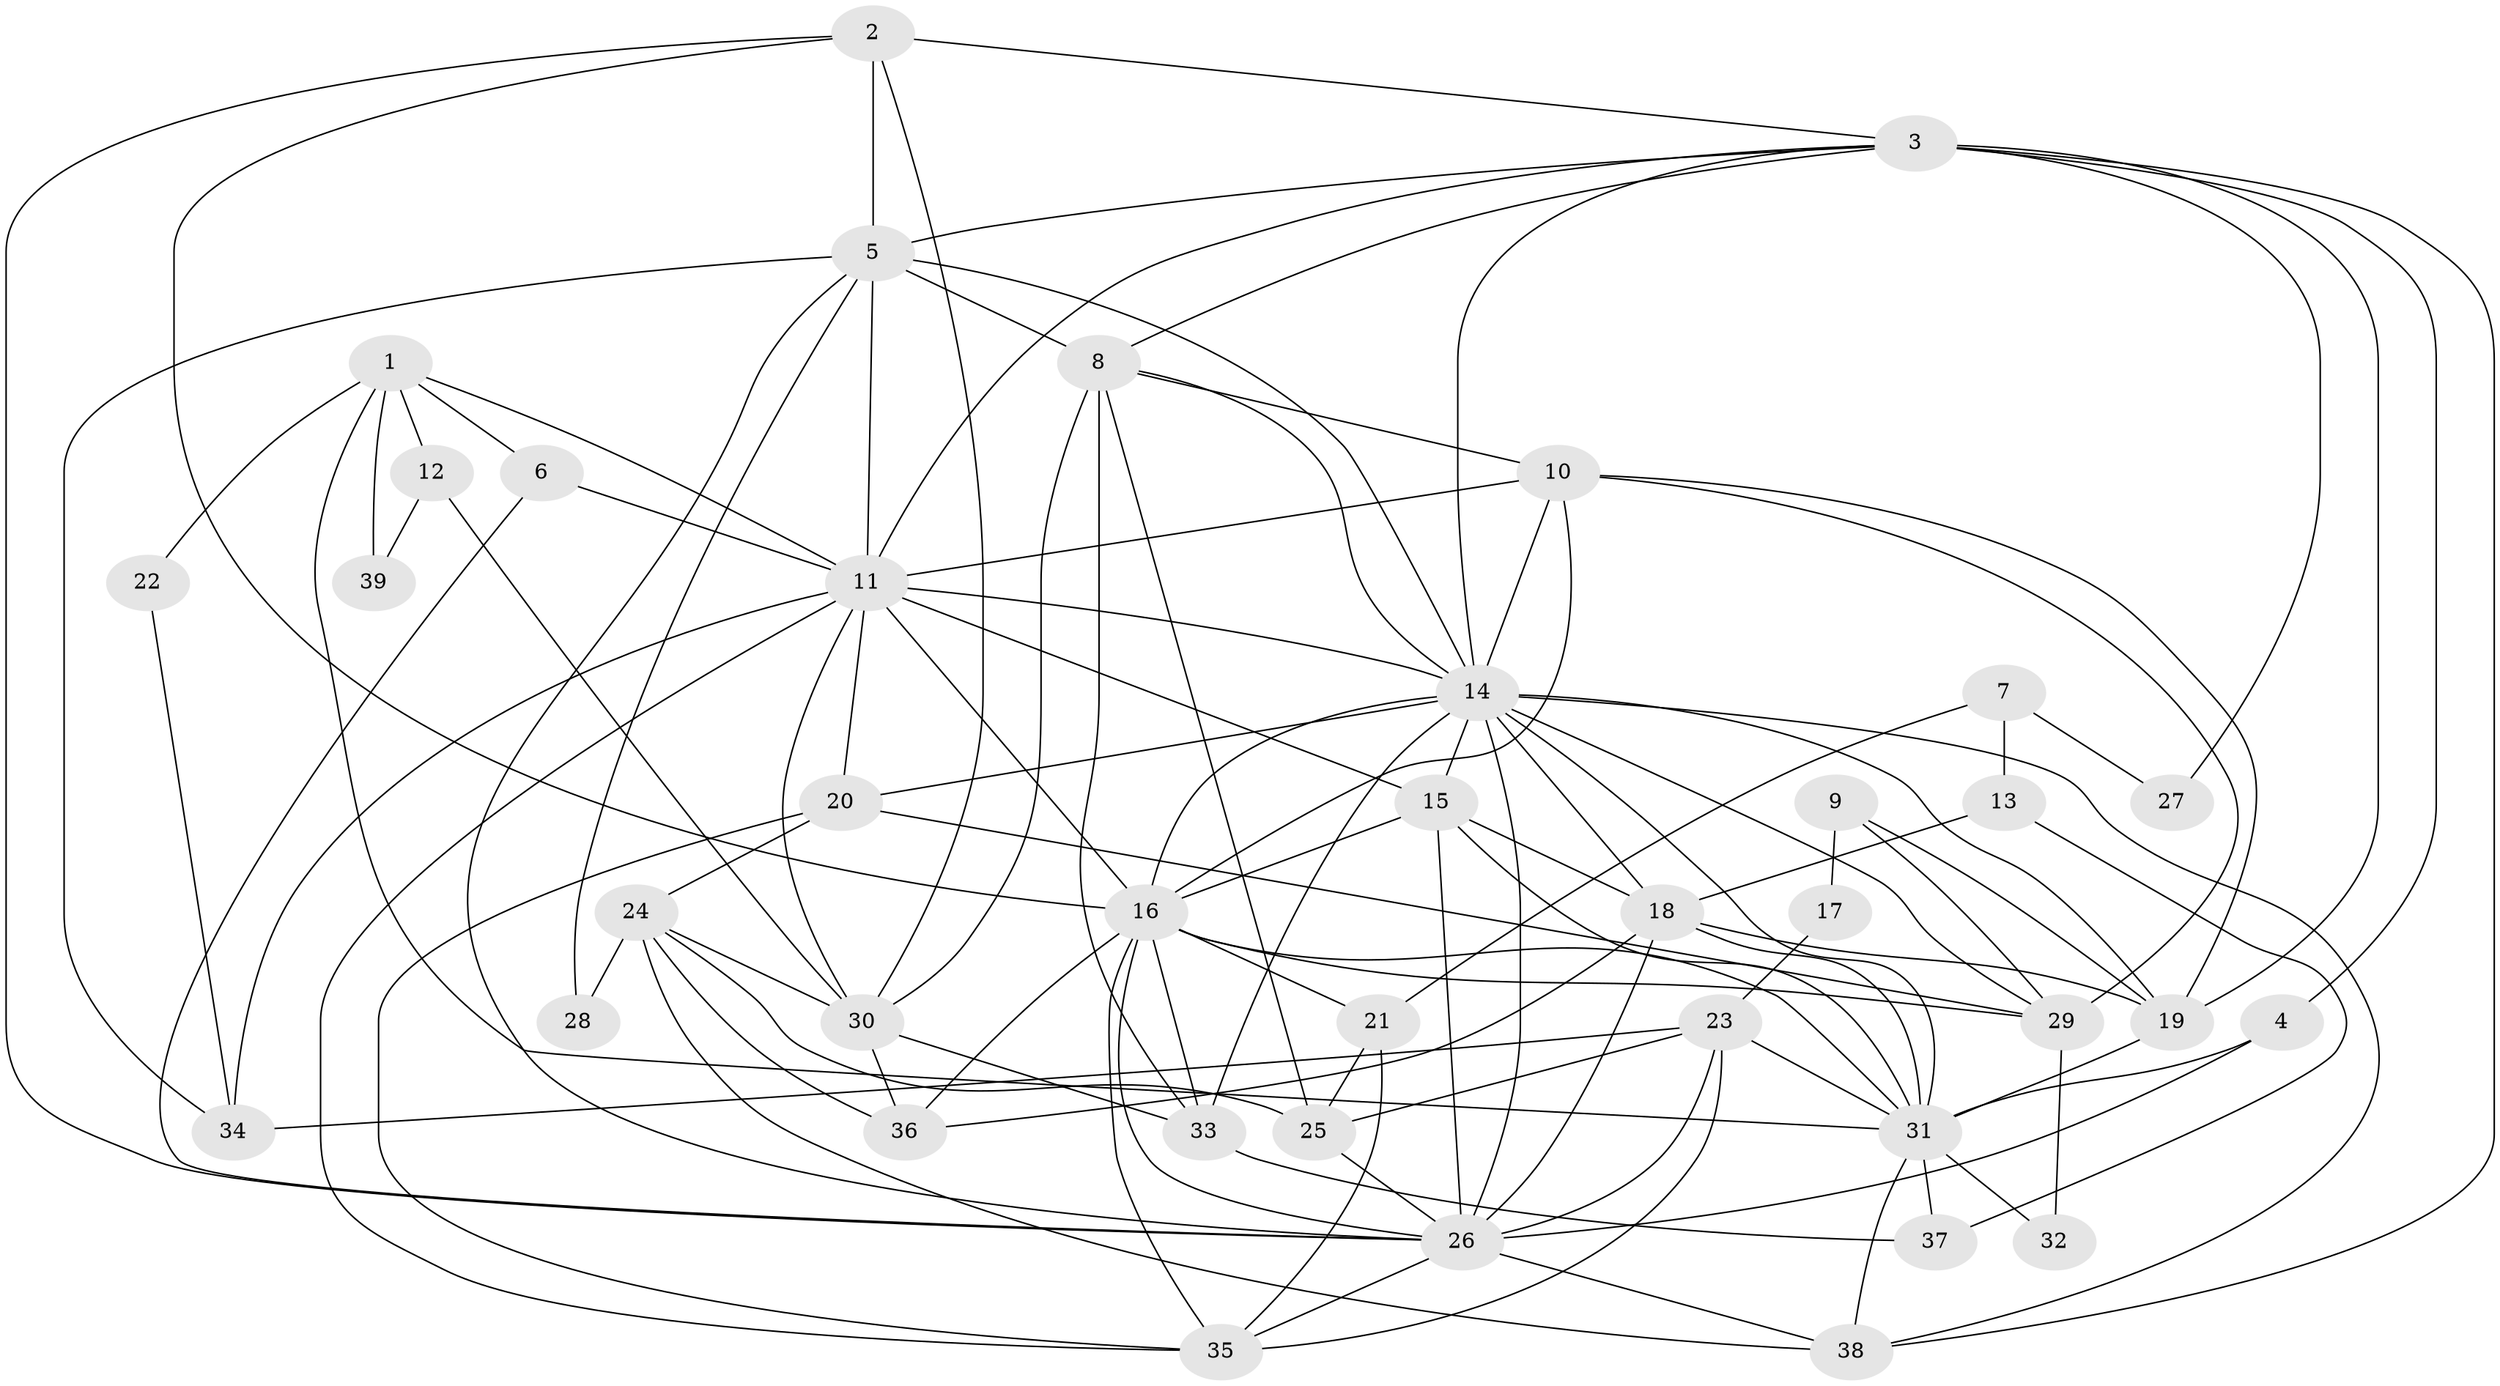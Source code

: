 // original degree distribution, {6: 0.05154639175257732, 2: 0.1134020618556701, 4: 0.3402061855670103, 3: 0.25773195876288657, 5: 0.1958762886597938, 8: 0.020618556701030927, 11: 0.010309278350515464, 7: 0.010309278350515464}
// Generated by graph-tools (version 1.1) at 2025/50/03/04/25 22:50:46]
// undirected, 39 vertices, 109 edges
graph export_dot {
  node [color=gray90,style=filled];
  1;
  2;
  3;
  4;
  5;
  6;
  7;
  8;
  9;
  10;
  11;
  12;
  13;
  14;
  15;
  16;
  17;
  18;
  19;
  20;
  21;
  22;
  23;
  24;
  25;
  26;
  27;
  28;
  29;
  30;
  31;
  32;
  33;
  34;
  35;
  36;
  37;
  38;
  39;
  1 -- 6 [weight=1.0];
  1 -- 11 [weight=1.0];
  1 -- 12 [weight=1.0];
  1 -- 22 [weight=1.0];
  1 -- 31 [weight=1.0];
  1 -- 39 [weight=1.0];
  2 -- 3 [weight=1.0];
  2 -- 5 [weight=1.0];
  2 -- 16 [weight=1.0];
  2 -- 26 [weight=1.0];
  2 -- 30 [weight=1.0];
  3 -- 4 [weight=1.0];
  3 -- 5 [weight=1.0];
  3 -- 8 [weight=1.0];
  3 -- 11 [weight=1.0];
  3 -- 14 [weight=1.0];
  3 -- 19 [weight=2.0];
  3 -- 27 [weight=1.0];
  3 -- 38 [weight=1.0];
  4 -- 26 [weight=1.0];
  4 -- 31 [weight=1.0];
  5 -- 8 [weight=3.0];
  5 -- 11 [weight=1.0];
  5 -- 14 [weight=1.0];
  5 -- 26 [weight=1.0];
  5 -- 28 [weight=1.0];
  5 -- 34 [weight=1.0];
  6 -- 11 [weight=1.0];
  6 -- 26 [weight=1.0];
  7 -- 13 [weight=1.0];
  7 -- 21 [weight=1.0];
  7 -- 27 [weight=1.0];
  8 -- 10 [weight=1.0];
  8 -- 14 [weight=1.0];
  8 -- 25 [weight=1.0];
  8 -- 30 [weight=2.0];
  8 -- 33 [weight=1.0];
  9 -- 17 [weight=1.0];
  9 -- 19 [weight=1.0];
  9 -- 29 [weight=1.0];
  10 -- 11 [weight=1.0];
  10 -- 14 [weight=3.0];
  10 -- 16 [weight=1.0];
  10 -- 19 [weight=2.0];
  10 -- 29 [weight=2.0];
  11 -- 14 [weight=1.0];
  11 -- 15 [weight=1.0];
  11 -- 16 [weight=2.0];
  11 -- 20 [weight=1.0];
  11 -- 30 [weight=1.0];
  11 -- 34 [weight=1.0];
  11 -- 35 [weight=1.0];
  12 -- 30 [weight=1.0];
  12 -- 39 [weight=1.0];
  13 -- 18 [weight=2.0];
  13 -- 37 [weight=1.0];
  14 -- 15 [weight=2.0];
  14 -- 16 [weight=2.0];
  14 -- 18 [weight=2.0];
  14 -- 19 [weight=1.0];
  14 -- 20 [weight=2.0];
  14 -- 26 [weight=1.0];
  14 -- 29 [weight=2.0];
  14 -- 31 [weight=1.0];
  14 -- 33 [weight=1.0];
  14 -- 38 [weight=1.0];
  15 -- 16 [weight=1.0];
  15 -- 18 [weight=1.0];
  15 -- 26 [weight=2.0];
  15 -- 31 [weight=1.0];
  16 -- 21 [weight=2.0];
  16 -- 26 [weight=3.0];
  16 -- 29 [weight=1.0];
  16 -- 31 [weight=1.0];
  16 -- 33 [weight=1.0];
  16 -- 35 [weight=1.0];
  16 -- 36 [weight=1.0];
  17 -- 23 [weight=1.0];
  18 -- 19 [weight=1.0];
  18 -- 26 [weight=1.0];
  18 -- 31 [weight=1.0];
  18 -- 36 [weight=1.0];
  19 -- 31 [weight=1.0];
  20 -- 24 [weight=1.0];
  20 -- 29 [weight=1.0];
  20 -- 35 [weight=1.0];
  21 -- 25 [weight=1.0];
  21 -- 35 [weight=1.0];
  22 -- 34 [weight=1.0];
  23 -- 25 [weight=1.0];
  23 -- 26 [weight=2.0];
  23 -- 31 [weight=1.0];
  23 -- 34 [weight=1.0];
  23 -- 35 [weight=1.0];
  24 -- 25 [weight=1.0];
  24 -- 28 [weight=1.0];
  24 -- 30 [weight=2.0];
  24 -- 36 [weight=1.0];
  24 -- 38 [weight=1.0];
  25 -- 26 [weight=1.0];
  26 -- 35 [weight=1.0];
  26 -- 38 [weight=1.0];
  29 -- 32 [weight=1.0];
  30 -- 33 [weight=2.0];
  30 -- 36 [weight=1.0];
  31 -- 32 [weight=1.0];
  31 -- 37 [weight=1.0];
  31 -- 38 [weight=1.0];
  33 -- 37 [weight=1.0];
}
